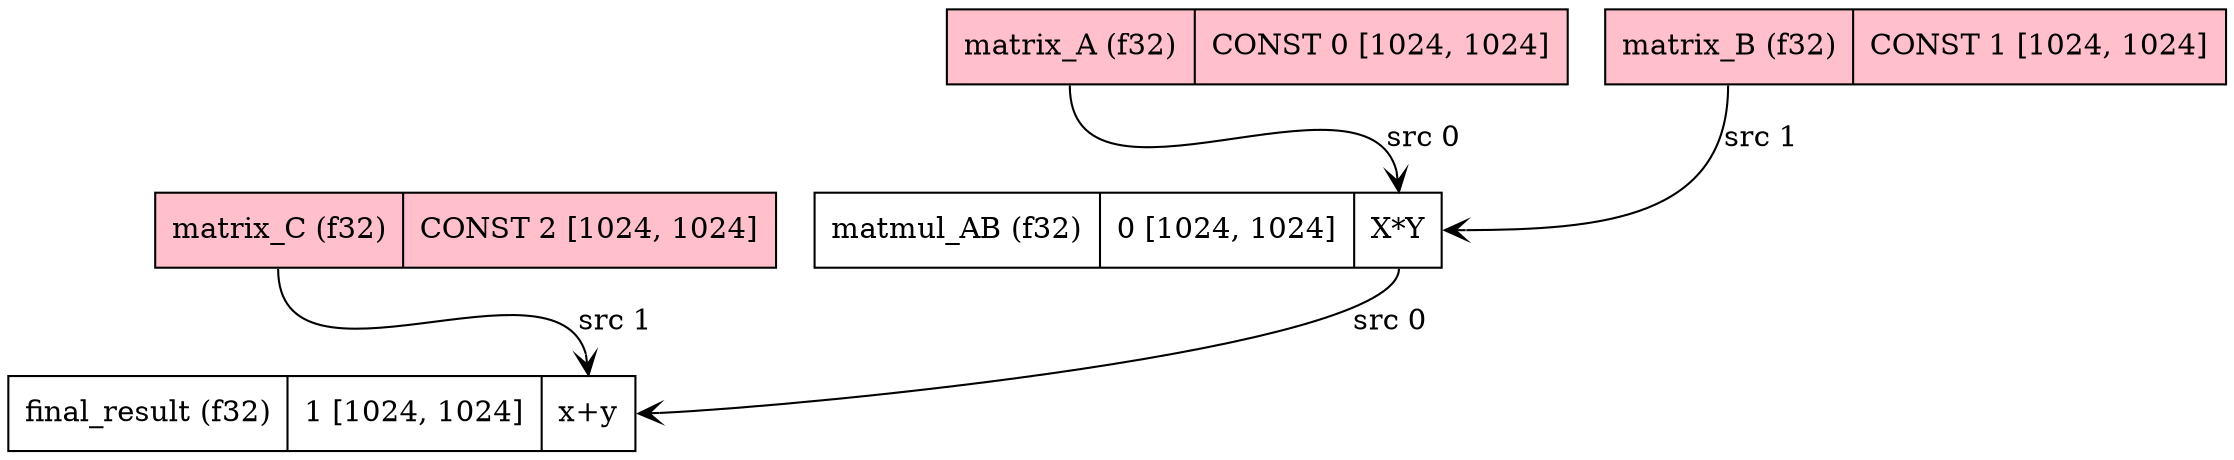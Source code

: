 digraph G {
  newrank = true;
  rankdir = TB;
  "0x14d400470" [ style = filled; fillcolor = white; shape = record; label="matmul_AB (f32)|0 [1024, 1024] | <x>X*Y"; ]
  "0x14d8005e0" [ style = filled; fillcolor = white; shape = record; label="final_result (f32)|1 [1024, 1024] | <x>x+y"; ]
  "0x14c800020" [ style = filled; fillcolor = pink; shape = record; label="<x>matrix_A (f32)|CONST 0 [1024, 1024]"; ]
  "0x14cc00190" [ style = filled; fillcolor = pink; shape = record; label="<x>matrix_B (f32)|CONST 1 [1024, 1024]"; ]
  "0x14d000300" [ style = filled; fillcolor = pink; shape = record; label="<x>matrix_C (f32)|CONST 2 [1024, 1024]"; ]
  "0x14c800020":x -> "0x14d400470":x [ arrowhead = vee; style = solid; label = "src 0"; ]
  "0x14cc00190":x -> "0x14d400470":x [ arrowhead = vee; style = solid; label = "src 1"; ]
  "0x14d400470":x -> "0x14d8005e0":x [ arrowhead = vee; style = solid; label = "src 0"; ]
  "0x14d000300":x -> "0x14d8005e0":x [ arrowhead = vee; style = solid; label = "src 1"; ]
}
